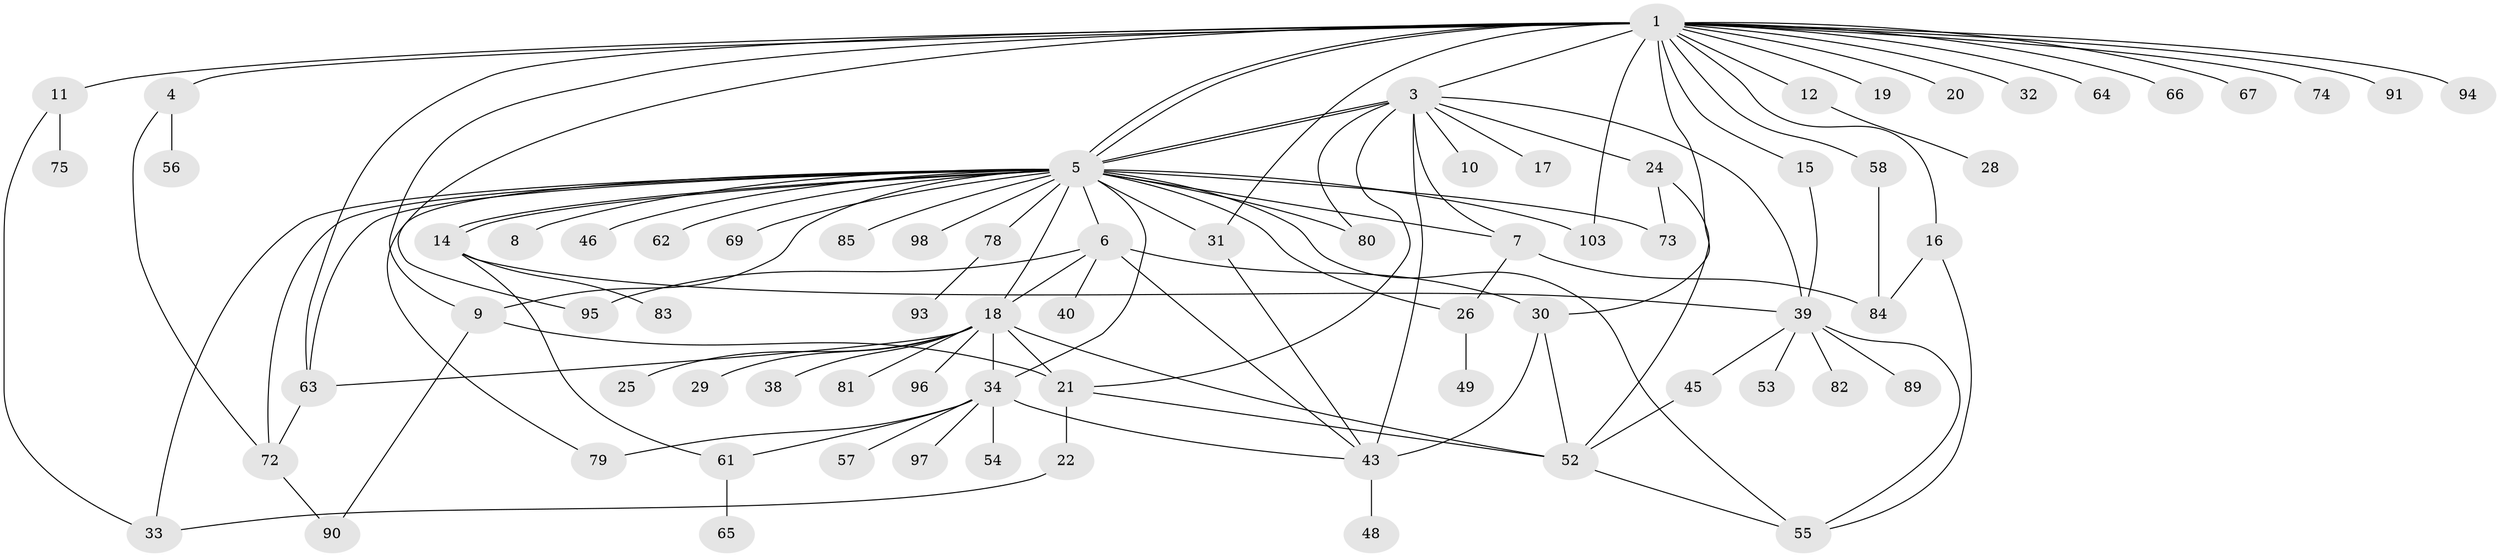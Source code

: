 // Generated by graph-tools (version 1.1) at 2025/23/03/03/25 07:23:48]
// undirected, 75 vertices, 115 edges
graph export_dot {
graph [start="1"]
  node [color=gray90,style=filled];
  1 [super="+2"];
  3 [super="+47"];
  4 [super="+88"];
  5 [super="+50"];
  6 [super="+37"];
  7 [super="+23"];
  8;
  9 [super="+13"];
  10;
  11 [super="+35"];
  12;
  14 [super="+27"];
  15;
  16 [super="+68"];
  17;
  18 [super="+71"];
  19;
  20;
  21 [super="+36"];
  22;
  24 [super="+102"];
  25;
  26 [super="+44"];
  28;
  29 [super="+42"];
  30 [super="+60"];
  31;
  32;
  33 [super="+51"];
  34 [super="+77"];
  38;
  39 [super="+41"];
  40;
  43 [super="+86"];
  45;
  46;
  48;
  49;
  52 [super="+100"];
  53;
  54;
  55 [super="+59"];
  56;
  57;
  58;
  61;
  62 [super="+76"];
  63 [super="+70"];
  64;
  65;
  66 [super="+92"];
  67;
  69;
  72 [super="+87"];
  73;
  74;
  75;
  78;
  79;
  80;
  81;
  82;
  83;
  84 [super="+101"];
  85 [super="+99"];
  89;
  90;
  91;
  93;
  94;
  95;
  96;
  97;
  98;
  103;
  1 -- 3 [weight=2];
  1 -- 4;
  1 -- 5 [weight=3];
  1 -- 5;
  1 -- 9;
  1 -- 11;
  1 -- 12;
  1 -- 15;
  1 -- 16;
  1 -- 19;
  1 -- 20;
  1 -- 30;
  1 -- 31;
  1 -- 32;
  1 -- 58;
  1 -- 64;
  1 -- 66;
  1 -- 67;
  1 -- 91;
  1 -- 94 [weight=2];
  1 -- 95;
  1 -- 103;
  1 -- 74;
  1 -- 63;
  3 -- 5 [weight=2];
  3 -- 5;
  3 -- 7;
  3 -- 10;
  3 -- 17;
  3 -- 21;
  3 -- 24;
  3 -- 39;
  3 -- 80;
  3 -- 43;
  4 -- 56;
  4 -- 72;
  5 -- 6;
  5 -- 8;
  5 -- 14;
  5 -- 14;
  5 -- 18 [weight=2];
  5 -- 26;
  5 -- 31;
  5 -- 33;
  5 -- 34;
  5 -- 46;
  5 -- 69;
  5 -- 72;
  5 -- 73;
  5 -- 78;
  5 -- 79;
  5 -- 80;
  5 -- 85;
  5 -- 98;
  5 -- 103;
  5 -- 9;
  5 -- 62;
  5 -- 7;
  5 -- 63;
  5 -- 55;
  6 -- 18;
  6 -- 40;
  6 -- 43;
  6 -- 95;
  6 -- 30;
  7 -- 26;
  7 -- 84;
  9 -- 21 [weight=2];
  9 -- 90;
  11 -- 75;
  11 -- 33;
  12 -- 28;
  14 -- 61;
  14 -- 83;
  14 -- 39;
  15 -- 39;
  16 -- 84;
  16 -- 55;
  18 -- 21;
  18 -- 25;
  18 -- 29;
  18 -- 34;
  18 -- 38;
  18 -- 63;
  18 -- 81;
  18 -- 96;
  18 -- 52;
  21 -- 22;
  21 -- 52;
  22 -- 33;
  24 -- 73;
  24 -- 52;
  26 -- 49;
  30 -- 43;
  30 -- 52;
  31 -- 43;
  34 -- 43;
  34 -- 54;
  34 -- 57;
  34 -- 61;
  34 -- 79;
  34 -- 97;
  39 -- 45;
  39 -- 53;
  39 -- 55;
  39 -- 89;
  39 -- 82;
  43 -- 48;
  45 -- 52;
  52 -- 55;
  58 -- 84;
  61 -- 65;
  63 -- 72;
  72 -- 90;
  78 -- 93;
}

